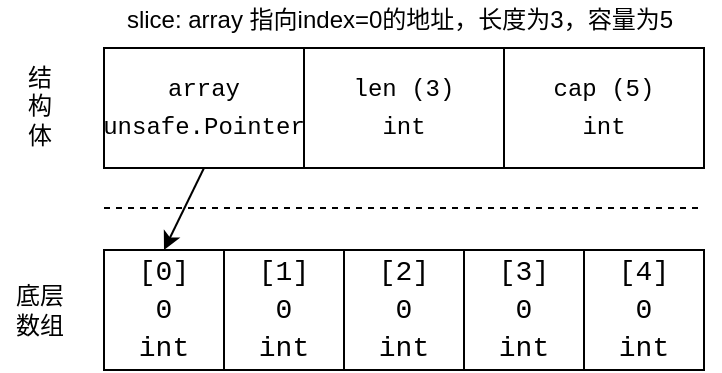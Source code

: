 <mxfile version="14.9.3" type="device"><diagram id="kgpKYQtTHZ0yAKxKKP6v" name="Page-1"><mxGraphModel dx="1422" dy="772" grid="1" gridSize="10" guides="1" tooltips="1" connect="1" arrows="1" fold="1" page="1" pageScale="1" pageWidth="850" pageHeight="1100" math="0" shadow="0"><root><mxCell id="0"/><mxCell id="1" parent="0"/><mxCell id="yxrX4Lo9AwACzzqYjNQg-1" value="&lt;div style=&quot;font-family: &amp;#34;consolas&amp;#34; , &amp;#34;courier new&amp;#34; , monospace ; line-height: 19px&quot;&gt;&lt;font style=&quot;font-size: 12px&quot;&gt;array unsafe.Pointer&lt;/font&gt;&lt;/div&gt;" style="rounded=0;whiteSpace=wrap;html=1;" vertex="1" parent="1"><mxGeometry x="120" y="81" width="100" height="60" as="geometry"/></mxCell><mxCell id="yxrX4Lo9AwACzzqYjNQg-2" value="&lt;div style=&quot;font-family: &amp;#34;consolas&amp;#34; , &amp;#34;courier new&amp;#34; , monospace ; line-height: 19px&quot;&gt;&lt;div style=&quot;font-family: &amp;#34;consolas&amp;#34; , &amp;#34;courier new&amp;#34; , monospace ; line-height: 19px&quot;&gt;len (3)&lt;/div&gt;&lt;div style=&quot;font-family: &amp;#34;consolas&amp;#34; , &amp;#34;courier new&amp;#34; , monospace ; line-height: 19px&quot;&gt;int&lt;/div&gt;&lt;/div&gt;" style="rounded=0;whiteSpace=wrap;html=1;" vertex="1" parent="1"><mxGeometry x="220" y="81" width="100" height="60" as="geometry"/></mxCell><mxCell id="yxrX4Lo9AwACzzqYjNQg-3" value="&lt;div style=&quot;font-family: &amp;#34;consolas&amp;#34; , &amp;#34;courier new&amp;#34; , monospace ; line-height: 19px&quot;&gt;&lt;div style=&quot;font-family: &amp;#34;consolas&amp;#34; , &amp;#34;courier new&amp;#34; , monospace ; line-height: 19px&quot;&gt;cap (5)&lt;/div&gt;&lt;div style=&quot;font-family: &amp;#34;consolas&amp;#34; , &amp;#34;courier new&amp;#34; , monospace ; line-height: 19px&quot;&gt;&lt;span&gt;int&lt;/span&gt;&lt;/div&gt;&lt;/div&gt;" style="rounded=0;whiteSpace=wrap;html=1;" vertex="1" parent="1"><mxGeometry x="320" y="81" width="100" height="60" as="geometry"/></mxCell><mxCell id="yxrX4Lo9AwACzzqYjNQg-4" value="&lt;div style=&quot;font-family: &amp;#34;consolas&amp;#34; , &amp;#34;courier new&amp;#34; , monospace ; font-size: 14px ; line-height: 19px&quot;&gt;[0]&lt;/div&gt;&lt;div style=&quot;font-family: &amp;#34;consolas&amp;#34; , &amp;#34;courier new&amp;#34; , monospace ; font-size: 14px ; line-height: 19px&quot;&gt;0&lt;/div&gt;&lt;div style=&quot;font-family: &amp;#34;consolas&amp;#34; , &amp;#34;courier new&amp;#34; , monospace ; font-size: 14px ; line-height: 19px&quot;&gt;int&lt;/div&gt;" style="rounded=0;whiteSpace=wrap;html=1;" vertex="1" parent="1"><mxGeometry x="120" y="182" width="60" height="60" as="geometry"/></mxCell><mxCell id="yxrX4Lo9AwACzzqYjNQg-9" value="&lt;div style=&quot;font-family: &amp;#34;consolas&amp;#34; , &amp;#34;courier new&amp;#34; , monospace ; font-size: 14px ; line-height: 19px&quot;&gt;[1]&lt;/div&gt;&lt;div style=&quot;font-family: &amp;#34;consolas&amp;#34; , &amp;#34;courier new&amp;#34; , monospace ; font-size: 14px ; line-height: 19px&quot;&gt;0&lt;/div&gt;&lt;div style=&quot;font-family: &amp;#34;consolas&amp;#34; , &amp;#34;courier new&amp;#34; , monospace ; font-size: 14px ; line-height: 19px&quot;&gt;int&lt;/div&gt;" style="rounded=0;whiteSpace=wrap;html=1;" vertex="1" parent="1"><mxGeometry x="180" y="182" width="60" height="60" as="geometry"/></mxCell><mxCell id="yxrX4Lo9AwACzzqYjNQg-10" value="&lt;div style=&quot;font-family: &amp;#34;consolas&amp;#34; , &amp;#34;courier new&amp;#34; , monospace ; font-size: 14px ; line-height: 19px&quot;&gt;[2]&lt;/div&gt;&lt;div style=&quot;font-family: &amp;#34;consolas&amp;#34; , &amp;#34;courier new&amp;#34; , monospace ; font-size: 14px ; line-height: 19px&quot;&gt;0&lt;/div&gt;&lt;div style=&quot;font-family: &amp;#34;consolas&amp;#34; , &amp;#34;courier new&amp;#34; , monospace ; font-size: 14px ; line-height: 19px&quot;&gt;int&lt;/div&gt;" style="rounded=0;whiteSpace=wrap;html=1;" vertex="1" parent="1"><mxGeometry x="240" y="182" width="60" height="60" as="geometry"/></mxCell><mxCell id="yxrX4Lo9AwACzzqYjNQg-11" value="&lt;div style=&quot;font-family: &amp;#34;consolas&amp;#34; , &amp;#34;courier new&amp;#34; , monospace ; font-size: 14px ; line-height: 19px&quot;&gt;[3]&lt;/div&gt;&lt;div style=&quot;font-family: &amp;#34;consolas&amp;#34; , &amp;#34;courier new&amp;#34; , monospace ; font-size: 14px ; line-height: 19px&quot;&gt;0&lt;/div&gt;&lt;div style=&quot;font-family: &amp;#34;consolas&amp;#34; , &amp;#34;courier new&amp;#34; , monospace ; font-size: 14px ; line-height: 19px&quot;&gt;int&lt;/div&gt;" style="rounded=0;whiteSpace=wrap;html=1;" vertex="1" parent="1"><mxGeometry x="300" y="182" width="60" height="60" as="geometry"/></mxCell><mxCell id="yxrX4Lo9AwACzzqYjNQg-12" value="&lt;div style=&quot;font-family: &amp;#34;consolas&amp;#34; , &amp;#34;courier new&amp;#34; , monospace ; font-size: 14px ; line-height: 19px&quot;&gt;[4]&lt;/div&gt;&lt;div style=&quot;font-family: &amp;#34;consolas&amp;#34; , &amp;#34;courier new&amp;#34; , monospace ; font-size: 14px ; line-height: 19px&quot;&gt;0&lt;/div&gt;&lt;div style=&quot;font-family: &amp;#34;consolas&amp;#34; , &amp;#34;courier new&amp;#34; , monospace ; font-size: 14px ; line-height: 19px&quot;&gt;int&lt;/div&gt;" style="rounded=0;whiteSpace=wrap;html=1;" vertex="1" parent="1"><mxGeometry x="360" y="182" width="60" height="60" as="geometry"/></mxCell><mxCell id="yxrX4Lo9AwACzzqYjNQg-13" value="" style="endArrow=none;dashed=1;html=1;" edge="1" parent="1"><mxGeometry width="50" height="50" relative="1" as="geometry"><mxPoint x="120" y="161" as="sourcePoint"/><mxPoint x="420" y="161" as="targetPoint"/></mxGeometry></mxCell><mxCell id="yxrX4Lo9AwACzzqYjNQg-15" value="slice: array 指向index=0的地址，长度为3，容量为5" style="text;html=1;strokeColor=none;fillColor=none;align=center;verticalAlign=middle;whiteSpace=wrap;rounded=0;" vertex="1" parent="1"><mxGeometry x="108" y="57" width="320" height="20" as="geometry"/></mxCell><mxCell id="yxrX4Lo9AwACzzqYjNQg-16" value="" style="endArrow=classic;html=1;exitX=0.5;exitY=1;exitDx=0;exitDy=0;entryX=0.5;entryY=0;entryDx=0;entryDy=0;" edge="1" parent="1" source="yxrX4Lo9AwACzzqYjNQg-1" target="yxrX4Lo9AwACzzqYjNQg-4"><mxGeometry width="50" height="50" relative="1" as="geometry"><mxPoint x="560" y="320" as="sourcePoint"/><mxPoint x="150" y="180" as="targetPoint"/></mxGeometry></mxCell><mxCell id="yxrX4Lo9AwACzzqYjNQg-19" value="结&lt;br&gt;构&lt;br&gt;体" style="text;html=1;strokeColor=none;fillColor=none;align=center;verticalAlign=middle;whiteSpace=wrap;rounded=0;" vertex="1" parent="1"><mxGeometry x="68" y="80" width="40" height="60" as="geometry"/></mxCell><mxCell id="yxrX4Lo9AwACzzqYjNQg-20" value="底层&lt;br&gt;数组" style="text;html=1;strokeColor=none;fillColor=none;align=center;verticalAlign=middle;whiteSpace=wrap;rounded=0;" vertex="1" parent="1"><mxGeometry x="68" y="182" width="40" height="60" as="geometry"/></mxCell></root></mxGraphModel></diagram></mxfile>